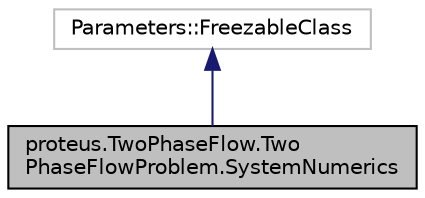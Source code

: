 digraph "proteus.TwoPhaseFlow.TwoPhaseFlowProblem.SystemNumerics"
{
 // LATEX_PDF_SIZE
  edge [fontname="Helvetica",fontsize="10",labelfontname="Helvetica",labelfontsize="10"];
  node [fontname="Helvetica",fontsize="10",shape=record];
  Node1 [label="proteus.TwoPhaseFlow.Two\lPhaseFlowProblem.SystemNumerics",height=0.2,width=0.4,color="black", fillcolor="grey75", style="filled", fontcolor="black",tooltip=" "];
  Node2 -> Node1 [dir="back",color="midnightblue",fontsize="10",style="solid",fontname="Helvetica"];
  Node2 [label="Parameters::FreezableClass",height=0.2,width=0.4,color="grey75", fillcolor="white", style="filled",tooltip=" "];
}
